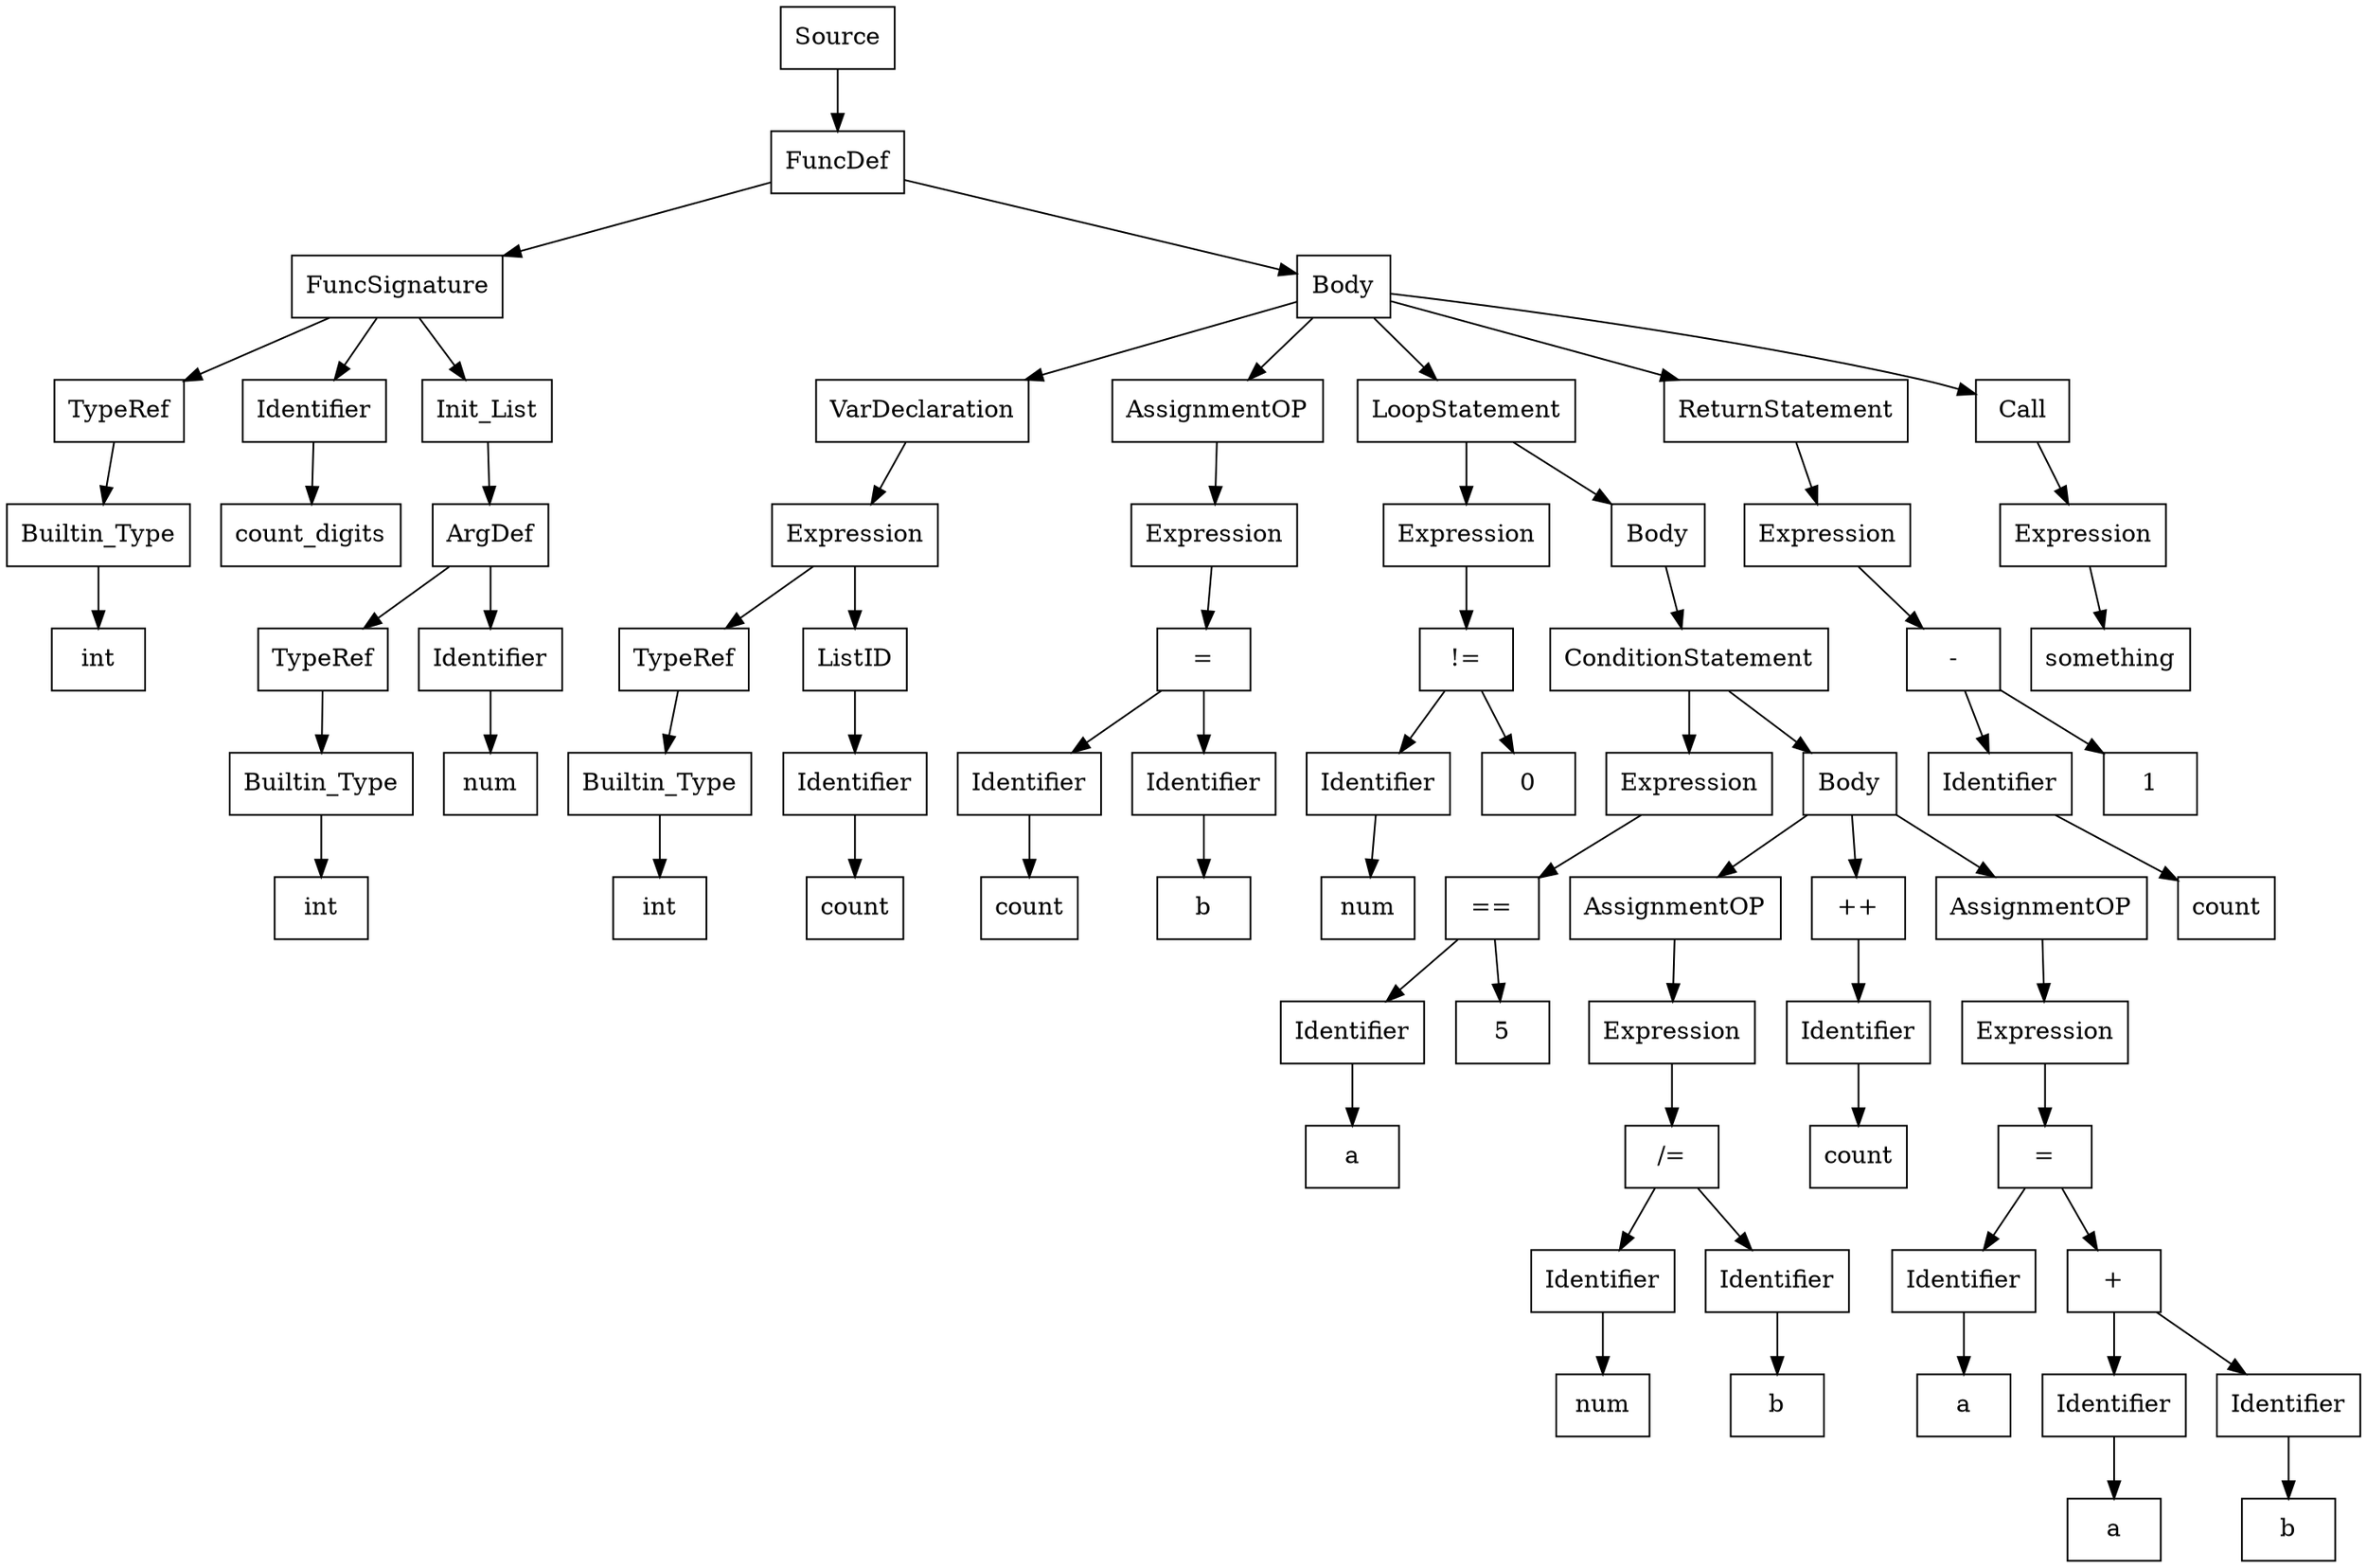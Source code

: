 digraph ParseTree {
  node [shape=box];
  node0 [label="Source"];
  node1 [label="FuncDef"];
  node2 [label="FuncSignature"];
  node3 [label="TypeRef"];
  node4 [label="Builtin_Type"];
  node5 [label="int"];
  node4 -> node5;
  node3 -> node4;
  node2 -> node3;
  node6 [label="Identifier"];
  node7 [label="count_digits"];
  node6 -> node7;
  node2 -> node6;
  node8 [label="Init_List"];
  node9 [label="ArgDef"];
  node10 [label="TypeRef"];
  node11 [label="Builtin_Type"];
  node12 [label="int"];
  node11 -> node12;
  node10 -> node11;
  node9 -> node10;
  node13 [label="Identifier"];
  node14 [label="num"];
  node13 -> node14;
  node9 -> node13;
  node8 -> node9;
  node2 -> node8;
  node1 -> node2;
  node15 [label="Body"];
  node16 [label="VarDeclaration"];
  node17 [label="Expression"];
  node18 [label="TypeRef"];
  node19 [label="Builtin_Type"];
  node20 [label="int"];
  node19 -> node20;
  node18 -> node19;
  node17 -> node18;
  node21 [label="ListID"];
  node22 [label="Identifier"];
  node23 [label="count"];
  node22 -> node23;
  node21 -> node22;
  node17 -> node21;
  node16 -> node17;
  node15 -> node16;
  node24 [label="AssignmentOP"];
  node25 [label="Expression"];
  node26 [label="="];
  node27 [label="Identifier"];
  node28 [label="count"];
  node27 -> node28;
  node26 -> node27;
  node29 [label="Identifier"];
  node30 [label="b"];
  node29 -> node30;
  node26 -> node29;
  node25 -> node26;
  node24 -> node25;
  node15 -> node24;
  node31 [label="LoopStatement"];
  node32 [label="Expression"];
  node33 [label="!="];
  node34 [label="Identifier"];
  node35 [label="num"];
  node34 -> node35;
  node33 -> node34;
  node36 [label="0"];
  node33 -> node36;
  node32 -> node33;
  node31 -> node32;
  node37 [label="Body"];
  node38 [label="ConditionStatement"];
  node39 [label="Expression"];
  node40 [label="=="];
  node41 [label="Identifier"];
  node42 [label="a"];
  node41 -> node42;
  node40 -> node41;
  node43 [label="5"];
  node40 -> node43;
  node39 -> node40;
  node38 -> node39;
  node44 [label="Body"];
  node45 [label="AssignmentOP"];
  node46 [label="Expression"];
  node47 [label="/="];
  node48 [label="Identifier"];
  node49 [label="num"];
  node48 -> node49;
  node47 -> node48;
  node50 [label="Identifier"];
  node51 [label="b"];
  node50 -> node51;
  node47 -> node50;
  node46 -> node47;
  node45 -> node46;
  node44 -> node45;
  node52 [label="++"];
  node53 [label="Identifier"];
  node54 [label="count"];
  node53 -> node54;
  node52 -> node53;
  node44 -> node52;
  node55 [label="AssignmentOP"];
  node56 [label="Expression"];
  node57 [label="="];
  node58 [label="Identifier"];
  node59 [label="a"];
  node58 -> node59;
  node57 -> node58;
  node60 [label="+"];
  node61 [label="Identifier"];
  node62 [label="a"];
  node61 -> node62;
  node60 -> node61;
  node63 [label="Identifier"];
  node64 [label="b"];
  node63 -> node64;
  node60 -> node63;
  node57 -> node60;
  node56 -> node57;
  node55 -> node56;
  node44 -> node55;
  node38 -> node44;
  node37 -> node38;
  node31 -> node37;
  node15 -> node31;
  node65 [label="ReturnStatement"];
  node66 [label="Expression"];
  node67 [label="-"];
  node68 [label="Identifier"];
  node69 [label="count"];
  node68 -> node69;
  node67 -> node68;
  node70 [label="1"];
  node67 -> node70;
  node66 -> node67;
  node65 -> node66;
  node15 -> node65;
  node71 [label="Call"];
  node72 [label="Expression"];
  node73 [label="something"];
  node72 -> node73;
  node71 -> node72;
  node15 -> node71;
  node1 -> node15;
  node0 -> node1;
}
